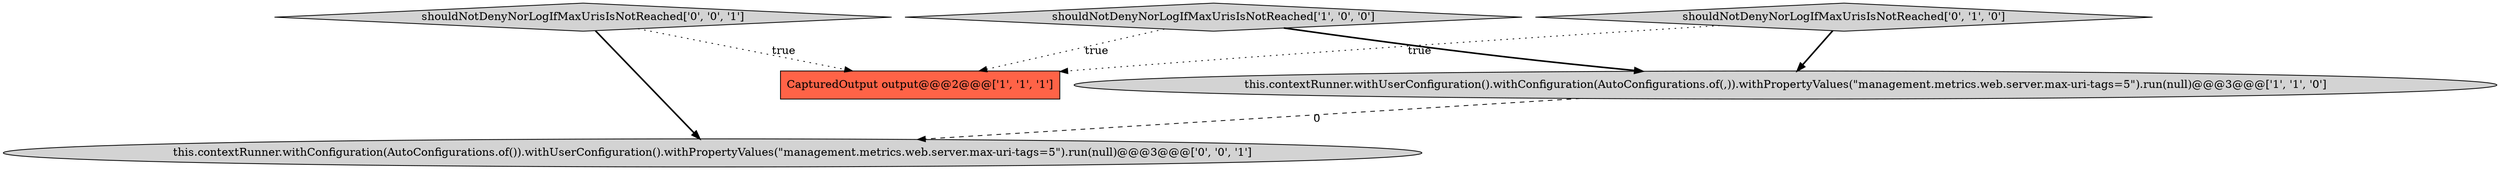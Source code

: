 digraph {
3 [style = filled, label = "shouldNotDenyNorLogIfMaxUrisIsNotReached['0', '1', '0']", fillcolor = lightgray, shape = diamond image = "AAA0AAABBB2BBB"];
5 [style = filled, label = "shouldNotDenyNorLogIfMaxUrisIsNotReached['0', '0', '1']", fillcolor = lightgray, shape = diamond image = "AAA0AAABBB3BBB"];
1 [style = filled, label = "this.contextRunner.withUserConfiguration().withConfiguration(AutoConfigurations.of(,)).withPropertyValues(\"management.metrics.web.server.max-uri-tags=5\").run(null)@@@3@@@['1', '1', '0']", fillcolor = lightgray, shape = ellipse image = "AAA0AAABBB1BBB"];
4 [style = filled, label = "this.contextRunner.withConfiguration(AutoConfigurations.of()).withUserConfiguration().withPropertyValues(\"management.metrics.web.server.max-uri-tags=5\").run(null)@@@3@@@['0', '0', '1']", fillcolor = lightgray, shape = ellipse image = "AAA0AAABBB3BBB"];
2 [style = filled, label = "CapturedOutput output@@@2@@@['1', '1', '1']", fillcolor = tomato, shape = box image = "AAA0AAABBB1BBB"];
0 [style = filled, label = "shouldNotDenyNorLogIfMaxUrisIsNotReached['1', '0', '0']", fillcolor = lightgray, shape = diamond image = "AAA0AAABBB1BBB"];
0->2 [style = dotted, label="true"];
1->4 [style = dashed, label="0"];
3->2 [style = dotted, label="true"];
5->2 [style = dotted, label="true"];
0->1 [style = bold, label=""];
5->4 [style = bold, label=""];
3->1 [style = bold, label=""];
}
